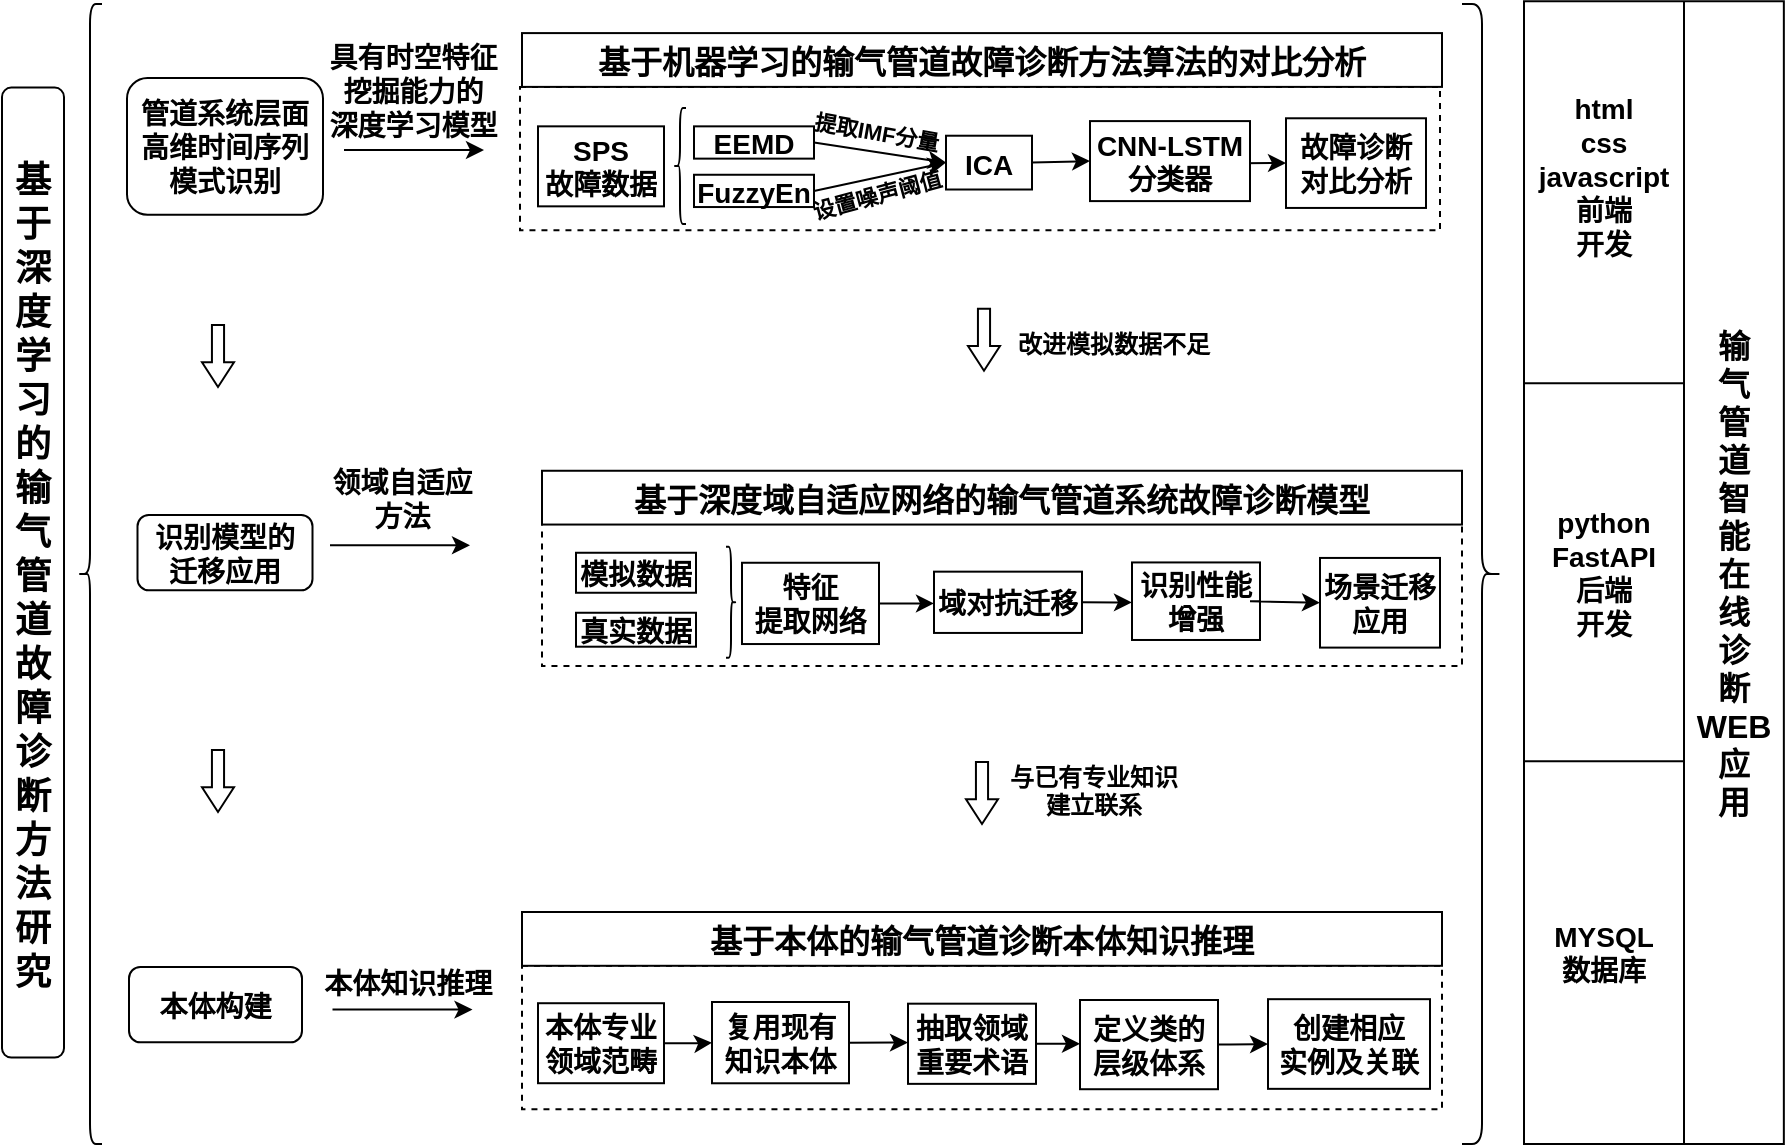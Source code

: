 <mxfile version="22.1.2" type="github">
  <diagram name="第 1 页" id="HYvwxCKRt6-kvIY1RSBt">
    <mxGraphModel dx="1366" dy="1933" grid="1" gridSize="10" guides="1" tooltips="1" connect="1" arrows="1" fold="1" page="1" pageScale="1" pageWidth="827" pageHeight="1169" math="0" shadow="0">
      <root>
        <mxCell id="0" />
        <mxCell id="1" parent="0" />
        <mxCell id="2n91kEc1MEfVxPzDMiQJ-1" value="基&#xa;于&#xa;深&#xa;度&#xa;学&#xa;习&#xa;的&#xa;输&#xa;气&#xa;管&#xa;道&#xa;故&#xa;障&#xa;诊&#xa;断&#xa;方&#xa;法&#xa;研&#xa;究" style="rounded=1;glass=0;fontFamily=Helvetica;fontStyle=1;fontSize=18;" parent="1" vertex="1">
          <mxGeometry x="9" y="-948.19" width="31" height="485" as="geometry" />
        </mxCell>
        <mxCell id="2n91kEc1MEfVxPzDMiQJ-2" value="" style="shape=curlyBracket;rounded=1;labelPosition=left;verticalLabelPosition=middle;align=right;verticalAlign=middle;fontFamily=Helvetica;fontStyle=1;" parent="1" vertex="1">
          <mxGeometry x="47" y="-990" width="12" height="570" as="geometry" />
        </mxCell>
        <mxCell id="2n91kEc1MEfVxPzDMiQJ-3" value="" style="group;fontFamily=Helvetica;fontStyle=1;" parent="1" vertex="1" connectable="0">
          <mxGeometry x="269" y="-975.448" width="460" height="111.828" as="geometry" />
        </mxCell>
        <mxCell id="2n91kEc1MEfVxPzDMiQJ-4" value="" style="rounded=0;dashed=1;fontFamily=Helvetica;fontStyle=1;" parent="2n91kEc1MEfVxPzDMiQJ-3" vertex="1">
          <mxGeometry x="-1" y="26.897" width="460" height="71.724" as="geometry" />
        </mxCell>
        <mxCell id="2n91kEc1MEfVxPzDMiQJ-5" value="基于机器学习的输气管道故障诊断方法算法的对比分析" style="rounded=0;fontFamily=Helvetica;fontStyle=1;fontSize=16;" parent="2n91kEc1MEfVxPzDMiQJ-3" vertex="1">
          <mxGeometry width="460" height="26.897" as="geometry" />
        </mxCell>
        <mxCell id="2n91kEc1MEfVxPzDMiQJ-6" value="EEMD" style="rounded=0;fontFamily=Helvetica;fontSize=14;fontStyle=1;" parent="2n91kEc1MEfVxPzDMiQJ-3" vertex="1">
          <mxGeometry x="86" y="46.621" width="60" height="16.138" as="geometry" />
        </mxCell>
        <mxCell id="2n91kEc1MEfVxPzDMiQJ-7" value="ICA" style="rounded=0;fontFamily=Helvetica;fontSize=14;fontStyle=1;" parent="2n91kEc1MEfVxPzDMiQJ-3" vertex="1">
          <mxGeometry x="212" y="51.31" width="43" height="26.897" as="geometry" />
        </mxCell>
        <mxCell id="2n91kEc1MEfVxPzDMiQJ-8" value="故障诊断&#xa;对比分析" style="rounded=0;fontFamily=Helvetica;fontSize=14;fontStyle=1;" parent="2n91kEc1MEfVxPzDMiQJ-3" vertex="1">
          <mxGeometry x="382" y="42.59" width="70" height="44.83" as="geometry" />
        </mxCell>
        <mxCell id="2n91kEc1MEfVxPzDMiQJ-9" value="" style="edgeStyle=orthogonalEdgeStyle;rounded=0;orthogonalLoop=1;jettySize=auto;exitX=1;exitY=0.5;exitDx=0;exitDy=0;fontFamily=Helvetica;fontStyle=1" parent="2n91kEc1MEfVxPzDMiQJ-3" target="2n91kEc1MEfVxPzDMiQJ-8" edge="1">
          <mxGeometry relative="1" as="geometry">
            <mxPoint x="338" y="64.552" as="sourcePoint" />
          </mxGeometry>
        </mxCell>
        <mxCell id="2n91kEc1MEfVxPzDMiQJ-10" value="" style="endArrow=classic;rounded=0;exitX=1;exitY=0.5;exitDx=0;exitDy=0;entryX=0;entryY=0.5;entryDx=0;entryDy=0;fontFamily=Helvetica;fontStyle=1" parent="2n91kEc1MEfVxPzDMiQJ-3" source="2n91kEc1MEfVxPzDMiQJ-6" target="2n91kEc1MEfVxPzDMiQJ-7" edge="1">
          <mxGeometry width="50" height="50" relative="1" as="geometry">
            <mxPoint x="195" y="71.724" as="sourcePoint" />
            <mxPoint x="245" y="26.897" as="targetPoint" />
          </mxGeometry>
        </mxCell>
        <mxCell id="2n91kEc1MEfVxPzDMiQJ-11" value="FuzzyEn" style="rounded=0;fontFamily=Helvetica;fontSize=14;fontStyle=1;" parent="2n91kEc1MEfVxPzDMiQJ-3" vertex="1">
          <mxGeometry x="86" y="70.828" width="60" height="16.138" as="geometry" />
        </mxCell>
        <mxCell id="2n91kEc1MEfVxPzDMiQJ-12" value="提取IMF分量" style="text;strokeColor=none;fillColor=none;align=center;verticalAlign=middle;rounded=0;rotation=10;fontFamily=Helvetica;fontStyle=1;fontSize=11;" parent="2n91kEc1MEfVxPzDMiQJ-3" vertex="1">
          <mxGeometry x="146" y="35.86" width="63" height="26.9" as="geometry" />
        </mxCell>
        <mxCell id="2n91kEc1MEfVxPzDMiQJ-13" value="" style="endArrow=classic;rounded=0;exitX=1;exitY=0.5;exitDx=0;exitDy=0;entryX=0;entryY=0.5;entryDx=0;entryDy=0;fontFamily=Helvetica;fontStyle=1" parent="2n91kEc1MEfVxPzDMiQJ-3" source="2n91kEc1MEfVxPzDMiQJ-11" target="2n91kEc1MEfVxPzDMiQJ-7" edge="1">
          <mxGeometry width="50" height="50" relative="1" as="geometry">
            <mxPoint x="155" y="125.517" as="sourcePoint" />
            <mxPoint x="205" y="62.759" as="targetPoint" />
          </mxGeometry>
        </mxCell>
        <mxCell id="2n91kEc1MEfVxPzDMiQJ-14" value="设置噪声阈值" style="text;strokeColor=none;fillColor=none;align=center;verticalAlign=middle;rounded=0;rotation=-15;fontFamily=Helvetica;fontStyle=1;fontSize=11;" parent="2n91kEc1MEfVxPzDMiQJ-3" vertex="1">
          <mxGeometry x="143.5" y="76.21" width="68" height="8.97" as="geometry" />
        </mxCell>
        <mxCell id="2n91kEc1MEfVxPzDMiQJ-16" value="CNN-LSTM&#xa;分类器" style="rounded=0;fontFamily=Helvetica;fontSize=14;fontStyle=1;" parent="2n91kEc1MEfVxPzDMiQJ-3" vertex="1">
          <mxGeometry x="284" y="44" width="80" height="40" as="geometry" />
        </mxCell>
        <mxCell id="2n91kEc1MEfVxPzDMiQJ-42" value="SPS&#xa;故障数据" style="rounded=0;fontFamily=Helvetica;fontSize=14;fontStyle=1;" parent="2n91kEc1MEfVxPzDMiQJ-3" vertex="1">
          <mxGeometry x="8" y="46.618" width="63" height="40" as="geometry" />
        </mxCell>
        <mxCell id="zsT4bbfBKMu0EkgSFM5R-4" value="" style="endArrow=classic;html=1;rounded=0;entryX=0;entryY=0.5;entryDx=0;entryDy=0;exitX=1;exitY=0.5;exitDx=0;exitDy=0;" edge="1" parent="2n91kEc1MEfVxPzDMiQJ-3" source="2n91kEc1MEfVxPzDMiQJ-7" target="2n91kEc1MEfVxPzDMiQJ-16">
          <mxGeometry width="50" height="50" relative="1" as="geometry">
            <mxPoint x="131" y="144.448" as="sourcePoint" />
            <mxPoint x="181" y="94.448" as="targetPoint" />
          </mxGeometry>
        </mxCell>
        <mxCell id="2n91kEc1MEfVxPzDMiQJ-20" value="" style="group;fontFamily=Helvetica;fontStyle=1;" parent="1" vertex="1" connectable="0">
          <mxGeometry x="279" y="-725.618" width="460" height="98.621" as="geometry" />
        </mxCell>
        <mxCell id="2n91kEc1MEfVxPzDMiQJ-21" value="" style="rounded=0;dashed=1;fontFamily=Helvetica;fontStyle=1;" parent="2n91kEc1MEfVxPzDMiQJ-20" vertex="1">
          <mxGeometry y="-5.103" width="460" height="71.724" as="geometry" />
        </mxCell>
        <mxCell id="2n91kEc1MEfVxPzDMiQJ-22" value="基于深度域自适应网络的输气管道系统故障诊断模型" style="rounded=0;fontFamily=Helvetica;fontStyle=1;fontSize=16;" parent="2n91kEc1MEfVxPzDMiQJ-20" vertex="1">
          <mxGeometry y="-31" width="460" height="26.897" as="geometry" />
        </mxCell>
        <mxCell id="2n91kEc1MEfVxPzDMiQJ-23" value="模拟数据" style="rounded=0;fontFamily=Helvetica;fontSize=14;fontStyle=1;" parent="2n91kEc1MEfVxPzDMiQJ-20" vertex="1">
          <mxGeometry x="17" y="10" width="60" height="20" as="geometry" />
        </mxCell>
        <mxCell id="2n91kEc1MEfVxPzDMiQJ-24" value="识别性能&#xa;增强" style="rounded=0;fontFamily=Helvetica;fontSize=14;fontStyle=1;" parent="2n91kEc1MEfVxPzDMiQJ-20" vertex="1">
          <mxGeometry x="295" y="14.84" width="64" height="38.77" as="geometry" />
        </mxCell>
        <mxCell id="2n91kEc1MEfVxPzDMiQJ-25" value="场景迁移&#xa;应用" style="rounded=0;fontFamily=Helvetica;fontSize=14;fontStyle=1;" parent="2n91kEc1MEfVxPzDMiQJ-20" vertex="1">
          <mxGeometry x="389" y="12.588" width="60" height="44.828" as="geometry" />
        </mxCell>
        <mxCell id="2n91kEc1MEfVxPzDMiQJ-26" value="" style="edgeStyle=orthogonalEdgeStyle;rounded=0;orthogonalLoop=1;jettySize=auto;exitX=1;exitY=0.5;exitDx=0;exitDy=0;fontFamily=Helvetica;entryX=0;entryY=0.5;entryDx=0;entryDy=0;fontStyle=1" parent="2n91kEc1MEfVxPzDMiQJ-20" source="2n91kEc1MEfVxPzDMiQJ-24" target="2n91kEc1MEfVxPzDMiQJ-25" edge="1">
          <mxGeometry relative="1" as="geometry">
            <mxPoint x="336" y="34.542" as="sourcePoint" />
            <mxPoint x="384" y="34.988" as="targetPoint" />
            <Array as="points">
              <mxPoint x="354" y="35" />
            </Array>
          </mxGeometry>
        </mxCell>
        <mxCell id="2n91kEc1MEfVxPzDMiQJ-27" value="真实数据" style="rounded=0;fontFamily=Helvetica;fontSize=14;fontStyle=1;" parent="2n91kEc1MEfVxPzDMiQJ-20" vertex="1">
          <mxGeometry x="17" y="40" width="60" height="16.97" as="geometry" />
        </mxCell>
        <mxCell id="2n91kEc1MEfVxPzDMiQJ-28" value="" style="edgeStyle=orthogonalEdgeStyle;rounded=0;orthogonalLoop=1;jettySize=auto;exitX=1;exitY=0.5;exitDx=0;exitDy=0;entryX=0;entryY=0.5;entryDx=0;entryDy=0;fontFamily=Helvetica;fontStyle=1" parent="2n91kEc1MEfVxPzDMiQJ-20" source="2n91kEc1MEfVxPzDMiQJ-29" target="2n91kEc1MEfVxPzDMiQJ-24" edge="1">
          <mxGeometry relative="1" as="geometry" />
        </mxCell>
        <mxCell id="2n91kEc1MEfVxPzDMiQJ-29" value="域对抗迁移" style="rounded=0;fontFamily=Helvetica;fontSize=14;fontStyle=1;" parent="2n91kEc1MEfVxPzDMiQJ-20" vertex="1">
          <mxGeometry x="196" y="19.45" width="74" height="30.64" as="geometry" />
        </mxCell>
        <mxCell id="2n91kEc1MEfVxPzDMiQJ-30" value="" style="edgeStyle=orthogonalEdgeStyle;rounded=0;orthogonalLoop=1;jettySize=auto;exitX=1;exitY=0.5;exitDx=0;exitDy=0;entryX=0;entryY=0.5;entryDx=0;entryDy=0;fontFamily=Helvetica;fontStyle=1" parent="2n91kEc1MEfVxPzDMiQJ-20" source="2n91kEc1MEfVxPzDMiQJ-31" target="2n91kEc1MEfVxPzDMiQJ-29" edge="1">
          <mxGeometry relative="1" as="geometry" />
        </mxCell>
        <mxCell id="2n91kEc1MEfVxPzDMiQJ-31" value="特征&#xa;提取网络" style="rounded=0;fontFamily=Helvetica;fontSize=14;fontStyle=1;" parent="2n91kEc1MEfVxPzDMiQJ-20" vertex="1">
          <mxGeometry x="100" y="15" width="68.5" height="40.64" as="geometry" />
        </mxCell>
        <mxCell id="2n91kEc1MEfVxPzDMiQJ-32" value="" style="shape=curlyBracket;rounded=1;flipH=1;labelPosition=right;verticalLabelPosition=middle;align=left;verticalAlign=middle;fontFamily=Helvetica;fontStyle=1;" parent="2n91kEc1MEfVxPzDMiQJ-20" vertex="1">
          <mxGeometry x="92" y="7.05" width="5" height="55.45" as="geometry" />
        </mxCell>
        <mxCell id="2n91kEc1MEfVxPzDMiQJ-34" value="管道系统层面&#xa;高维时间序列&#xa;模式识别" style="rounded=1;align=center;fontFamily=Helvetica;fontStyle=1;fontSize=14;" parent="1" vertex="1">
          <mxGeometry x="71.5" y="-953" width="98" height="68.4" as="geometry" />
        </mxCell>
        <mxCell id="2n91kEc1MEfVxPzDMiQJ-35" value="具有时空特征&#xa;挖掘能力的&#xa;深度学习模型" style="text;strokeColor=none;fillColor=none;align=center;verticalAlign=middle;rounded=0;fontFamily=Helvetica;fontSize=14;fontStyle=1;" parent="1" vertex="1">
          <mxGeometry x="164.25" y="-962.14" width="101" height="30" as="geometry" />
        </mxCell>
        <mxCell id="2n91kEc1MEfVxPzDMiQJ-36" value="" style="shape=singleArrow;direction=south;arrowWidth=0.379;arrowSize=0.4;noLabel=0;fontFamily=Helvetica;fontStyle=1;" parent="1" vertex="1">
          <mxGeometry x="492" y="-837.62" width="16" height="31" as="geometry" />
        </mxCell>
        <mxCell id="2n91kEc1MEfVxPzDMiQJ-37" value="" style="shape=singleArrow;direction=south;arrowWidth=0.379;arrowSize=0.4;noLabel=0;fontFamily=Helvetica;fontStyle=1;" parent="1" vertex="1">
          <mxGeometry x="491" y="-611" width="16" height="31" as="geometry" />
        </mxCell>
        <mxCell id="2n91kEc1MEfVxPzDMiQJ-56" value="" style="endArrow=classic;rounded=0;fontFamily=Helvetica;fontStyle=1" parent="1" edge="1">
          <mxGeometry width="50" height="50" relative="1" as="geometry">
            <mxPoint x="180" y="-917" as="sourcePoint" />
            <mxPoint x="250" y="-917" as="targetPoint" />
          </mxGeometry>
        </mxCell>
        <mxCell id="2n91kEc1MEfVxPzDMiQJ-57" value="识别模型的&#xa;迁移应用" style="rounded=1;fontFamily=Helvetica;fontStyle=1;fontSize=14;" parent="1" vertex="1">
          <mxGeometry x="76.75" y="-734.53" width="87.5" height="37.69" as="geometry" />
        </mxCell>
        <mxCell id="2n91kEc1MEfVxPzDMiQJ-58" value="" style="endArrow=classic;rounded=0;fontFamily=Helvetica;fontStyle=1" parent="1" edge="1">
          <mxGeometry width="50" height="50" relative="1" as="geometry">
            <mxPoint x="173" y="-719.34" as="sourcePoint" />
            <mxPoint x="243" y="-719.34" as="targetPoint" />
          </mxGeometry>
        </mxCell>
        <mxCell id="2n91kEc1MEfVxPzDMiQJ-59" value="" style="group;fontFamily=Helvetica;fontStyle=1;" parent="1" vertex="1" connectable="0">
          <mxGeometry x="269" y="-558.998" width="470" height="98.621" as="geometry" />
        </mxCell>
        <mxCell id="2n91kEc1MEfVxPzDMiQJ-60" value="" style="rounded=0;dashed=1;fontFamily=Helvetica;fontStyle=1;" parent="2n91kEc1MEfVxPzDMiQJ-59" vertex="1">
          <mxGeometry y="49.897" width="460" height="71.724" as="geometry" />
        </mxCell>
        <mxCell id="2n91kEc1MEfVxPzDMiQJ-61" value="基于本体的输气管道诊断本体知识推理" style="rounded=0;fontFamily=Helvetica;fontStyle=1;fontSize=16;" parent="2n91kEc1MEfVxPzDMiQJ-59" vertex="1">
          <mxGeometry y="23" width="460" height="26.897" as="geometry" />
        </mxCell>
        <mxCell id="2n91kEc1MEfVxPzDMiQJ-62" value="" style="edgeStyle=orthogonalEdgeStyle;rounded=0;orthogonalLoop=1;jettySize=auto;entryX=0;entryY=0.5;entryDx=0;entryDy=0;fontStyle=1;fontFamily=Helvetica;" parent="2n91kEc1MEfVxPzDMiQJ-59" source="2n91kEc1MEfVxPzDMiQJ-63" target="2n91kEc1MEfVxPzDMiQJ-70" edge="1">
          <mxGeometry relative="1" as="geometry" />
        </mxCell>
        <mxCell id="2n91kEc1MEfVxPzDMiQJ-63" value="本体专业&#xa;领域范畴" style="rounded=0;fontFamily=Helvetica;fontSize=14;fontStyle=1;" parent="2n91kEc1MEfVxPzDMiQJ-59" vertex="1">
          <mxGeometry x="8" y="68.61" width="63" height="40" as="geometry" />
        </mxCell>
        <mxCell id="2n91kEc1MEfVxPzDMiQJ-64" value="定义类的&#xa;层级体系" style="rounded=0;fontFamily=Helvetica;fontSize=14;fontStyle=1;" parent="2n91kEc1MEfVxPzDMiQJ-59" vertex="1">
          <mxGeometry x="279" y="67" width="69" height="44.61" as="geometry" />
        </mxCell>
        <mxCell id="2n91kEc1MEfVxPzDMiQJ-65" value="创建相应&#xa;实例及关联" style="rounded=0;fontFamily=Helvetica;fontSize=14;fontStyle=1;" parent="2n91kEc1MEfVxPzDMiQJ-59" vertex="1">
          <mxGeometry x="373" y="66.59" width="81" height="44.83" as="geometry" />
        </mxCell>
        <mxCell id="2n91kEc1MEfVxPzDMiQJ-66" value="" style="edgeStyle=orthogonalEdgeStyle;rounded=0;orthogonalLoop=1;jettySize=auto;exitX=1;exitY=0.5;exitDx=0;exitDy=0;fontFamily=Helvetica;entryX=0;entryY=0.5;entryDx=0;entryDy=0;fontStyle=1" parent="2n91kEc1MEfVxPzDMiQJ-59" source="2n91kEc1MEfVxPzDMiQJ-64" target="2n91kEc1MEfVxPzDMiQJ-65" edge="1">
          <mxGeometry relative="1" as="geometry">
            <mxPoint x="336" y="87.542" as="sourcePoint" />
            <mxPoint x="384" y="87.988" as="targetPoint" />
            <Array as="points">
              <mxPoint x="354" y="88" />
            </Array>
          </mxGeometry>
        </mxCell>
        <mxCell id="2n91kEc1MEfVxPzDMiQJ-67" value="" style="edgeStyle=orthogonalEdgeStyle;rounded=0;orthogonalLoop=1;jettySize=auto;exitX=1;exitY=0.5;exitDx=0;exitDy=0;entryX=0;entryY=0.5;entryDx=0;entryDy=0;fontFamily=Helvetica;fontStyle=1" parent="2n91kEc1MEfVxPzDMiQJ-59" source="2n91kEc1MEfVxPzDMiQJ-68" target="2n91kEc1MEfVxPzDMiQJ-64" edge="1">
          <mxGeometry relative="1" as="geometry" />
        </mxCell>
        <mxCell id="2n91kEc1MEfVxPzDMiQJ-68" value="抽取领域&#xa;重要术语" style="rounded=0;fontFamily=Helvetica;fontSize=14;fontStyle=1;" parent="2n91kEc1MEfVxPzDMiQJ-59" vertex="1">
          <mxGeometry x="193" y="68.84" width="64" height="40.09" as="geometry" />
        </mxCell>
        <mxCell id="2n91kEc1MEfVxPzDMiQJ-69" value="" style="edgeStyle=orthogonalEdgeStyle;rounded=0;orthogonalLoop=1;jettySize=auto;exitX=1;exitY=0.5;exitDx=0;exitDy=0;entryX=0;entryY=0.5;entryDx=0;entryDy=0;fontFamily=Helvetica;fontStyle=1" parent="2n91kEc1MEfVxPzDMiQJ-59" source="2n91kEc1MEfVxPzDMiQJ-70" target="2n91kEc1MEfVxPzDMiQJ-68" edge="1">
          <mxGeometry relative="1" as="geometry" />
        </mxCell>
        <mxCell id="2n91kEc1MEfVxPzDMiQJ-70" value="复用现有&#xa;知识本体" style="rounded=0;fontFamily=Helvetica;fontSize=14;fontStyle=1;" parent="2n91kEc1MEfVxPzDMiQJ-59" vertex="1">
          <mxGeometry x="95" y="68" width="68.5" height="40.64" as="geometry" />
        </mxCell>
        <mxCell id="2n91kEc1MEfVxPzDMiQJ-71" value="本体构建" style="rounded=1;fontFamily=Helvetica;fontStyle=1;fontSize=14;" parent="1" vertex="1">
          <mxGeometry x="72.5" y="-508.53" width="86.5" height="37.69" as="geometry" />
        </mxCell>
        <mxCell id="2n91kEc1MEfVxPzDMiQJ-72" value="" style="endArrow=classic;rounded=0;fontFamily=Helvetica;fontStyle=1" parent="1" edge="1">
          <mxGeometry width="50" height="50" relative="1" as="geometry">
            <mxPoint x="174.25" y="-487.19" as="sourcePoint" />
            <mxPoint x="244.25" y="-487.19" as="targetPoint" />
          </mxGeometry>
        </mxCell>
        <mxCell id="2n91kEc1MEfVxPzDMiQJ-75" value="领域自适应&#xa;方法" style="text;strokeColor=none;fillColor=none;align=center;verticalAlign=middle;rounded=0;fontFamily=Helvetica;fontSize=14;fontStyle=1;" parent="1" vertex="1">
          <mxGeometry x="164.25" y="-758" width="90" height="30" as="geometry" />
        </mxCell>
        <mxCell id="2n91kEc1MEfVxPzDMiQJ-77" value="" style="shape=singleArrow;direction=south;arrowWidth=0.379;arrowSize=0.4;noLabel=0;fontFamily=Helvetica;fontStyle=1;" parent="1" vertex="1">
          <mxGeometry x="109" y="-829.5" width="16" height="31" as="geometry" />
        </mxCell>
        <mxCell id="2n91kEc1MEfVxPzDMiQJ-78" value="" style="shape=singleArrow;direction=south;arrowWidth=0.379;arrowSize=0.4;noLabel=0;fontFamily=Helvetica;fontStyle=1;" parent="1" vertex="1">
          <mxGeometry x="109" y="-617" width="16" height="31" as="geometry" />
        </mxCell>
        <mxCell id="2n91kEc1MEfVxPzDMiQJ-79" value="本体知识推理" style="text;strokeColor=none;fillColor=none;align=center;verticalAlign=middle;rounded=0;fontFamily=Helvetica;fontSize=14;fontStyle=1;" parent="1" vertex="1">
          <mxGeometry x="164.25" y="-516" width="95.75" height="30" as="geometry" />
        </mxCell>
        <mxCell id="2n91kEc1MEfVxPzDMiQJ-80" value="" style="shape=curlyBracket;rounded=1;flipH=1;labelPosition=right;verticalLabelPosition=middle;align=left;verticalAlign=middle;fontFamily=Helvetica;fontStyle=1;" parent="1" vertex="1">
          <mxGeometry x="739" y="-990" width="20" height="570" as="geometry" />
        </mxCell>
        <mxCell id="2n91kEc1MEfVxPzDMiQJ-81" value="" style="shape=table;startSize=0;container=1;collapsible=0;childLayout=tableLayout;fontSize=16;fontFamily=Helvetica;fontStyle=1;" parent="1" vertex="1">
          <mxGeometry x="770" y="-991.38" width="129.926" height="571.38" as="geometry" />
        </mxCell>
        <mxCell id="2n91kEc1MEfVxPzDMiQJ-82" value="" style="shape=tableRow;horizontal=0;startSize=0;swimlaneHead=0;swimlaneBody=0;strokeColor=inherit;top=0;left=0;bottom=0;right=0;collapsible=0;dropTarget=0;fillColor=none;points=[[0,0.5],[1,0.5]];portConstraint=eastwest;fontSize=16;fontFamily=Helvetica;fontStyle=1;" parent="2n91kEc1MEfVxPzDMiQJ-81" vertex="1">
          <mxGeometry width="129.926" height="191" as="geometry" />
        </mxCell>
        <mxCell id="2n91kEc1MEfVxPzDMiQJ-83" value="html&#xa;css&#xa;javascript&#xa;前端&#xa;开发&#xa;" style="shape=partialRectangle;connectable=0;strokeColor=inherit;overflow=hidden;fillColor=none;top=0;left=0;bottom=0;right=0;pointerEvents=1;fontSize=14;fontFamily=Helvetica;fontStyle=1;" parent="2n91kEc1MEfVxPzDMiQJ-82" vertex="1">
          <mxGeometry width="80" height="191" as="geometry">
            <mxRectangle width="80" height="191" as="alternateBounds" />
          </mxGeometry>
        </mxCell>
        <mxCell id="2n91kEc1MEfVxPzDMiQJ-84" value="输&#xa;气&#xa;管&#xa;道&#xa;智&#xa;能&#xa;在&#xa;线&#xa;诊&#xa;断&#xa;WEB&#xa;应&#xa;用" style="shape=partialRectangle;connectable=0;strokeColor=inherit;overflow=hidden;fillColor=none;top=0;left=0;bottom=0;right=0;pointerEvents=1;fontSize=16;rowspan=3;colspan=1;fontFamily=Helvetica;fontStyle=1;" parent="2n91kEc1MEfVxPzDMiQJ-82" vertex="1">
          <mxGeometry x="80" width="50" height="571" as="geometry">
            <mxRectangle width="50" height="191" as="alternateBounds" />
          </mxGeometry>
        </mxCell>
        <mxCell id="2n91kEc1MEfVxPzDMiQJ-85" value="" style="shape=tableRow;horizontal=0;startSize=0;swimlaneHead=0;swimlaneBody=0;strokeColor=inherit;top=0;left=0;bottom=0;right=0;collapsible=0;dropTarget=0;fillColor=none;points=[[0,0.5],[1,0.5]];portConstraint=eastwest;fontSize=16;fontFamily=Helvetica;fontStyle=1;" parent="2n91kEc1MEfVxPzDMiQJ-81" vertex="1">
          <mxGeometry y="191" width="129.926" height="189" as="geometry" />
        </mxCell>
        <mxCell id="2n91kEc1MEfVxPzDMiQJ-86" value="python&#xa;FastAPI&#xa;后端&#xa;开发" style="shape=partialRectangle;connectable=0;strokeColor=inherit;overflow=hidden;fillColor=none;top=0;left=0;bottom=0;right=0;pointerEvents=1;fontSize=14;fontFamily=Helvetica;fontStyle=1;" parent="2n91kEc1MEfVxPzDMiQJ-85" vertex="1">
          <mxGeometry width="80" height="189" as="geometry">
            <mxRectangle width="80" height="189" as="alternateBounds" />
          </mxGeometry>
        </mxCell>
        <mxCell id="2n91kEc1MEfVxPzDMiQJ-87" value="" style="shape=partialRectangle;html=1;whiteSpace=wrap;connectable=0;strokeColor=inherit;overflow=hidden;fillColor=none;top=0;left=0;bottom=0;right=0;pointerEvents=1;fontSize=16;" parent="2n91kEc1MEfVxPzDMiQJ-85" vertex="1" visible="0">
          <mxGeometry x="80" width="50" height="189" as="geometry">
            <mxRectangle width="50" height="189" as="alternateBounds" />
          </mxGeometry>
        </mxCell>
        <mxCell id="2n91kEc1MEfVxPzDMiQJ-88" value="" style="shape=tableRow;horizontal=0;startSize=0;swimlaneHead=0;swimlaneBody=0;strokeColor=inherit;top=0;left=0;bottom=0;right=0;collapsible=0;dropTarget=0;fillColor=none;points=[[0,0.5],[1,0.5]];portConstraint=eastwest;fontSize=16;fontFamily=Helvetica;fontStyle=1;" parent="2n91kEc1MEfVxPzDMiQJ-81" vertex="1">
          <mxGeometry y="380" width="129.926" height="191" as="geometry" />
        </mxCell>
        <mxCell id="2n91kEc1MEfVxPzDMiQJ-89" value="MYSQL&#xa;数据库" style="shape=partialRectangle;connectable=0;strokeColor=inherit;overflow=hidden;fillColor=none;top=0;left=0;bottom=0;right=0;pointerEvents=1;fontSize=14;fontFamily=Helvetica;fontStyle=1;" parent="2n91kEc1MEfVxPzDMiQJ-88" vertex="1">
          <mxGeometry width="80" height="191" as="geometry">
            <mxRectangle width="80" height="191" as="alternateBounds" />
          </mxGeometry>
        </mxCell>
        <mxCell id="2n91kEc1MEfVxPzDMiQJ-90" value="" style="shape=partialRectangle;html=1;whiteSpace=wrap;connectable=0;strokeColor=inherit;overflow=hidden;fillColor=none;top=0;left=0;bottom=0;right=0;pointerEvents=1;fontSize=16;" parent="2n91kEc1MEfVxPzDMiQJ-88" vertex="1" visible="0">
          <mxGeometry x="80" width="50" height="191" as="geometry">
            <mxRectangle width="50" height="191" as="alternateBounds" />
          </mxGeometry>
        </mxCell>
        <mxCell id="2n91kEc1MEfVxPzDMiQJ-95" value="改进模拟数据不足" style="text;strokeColor=none;fillColor=none;align=center;verticalAlign=middle;rounded=0;fontStyle=1;fontFamily=Helvetica;" parent="1" vertex="1">
          <mxGeometry x="520" y="-835.62" width="90" height="30" as="geometry" />
        </mxCell>
        <mxCell id="2n91kEc1MEfVxPzDMiQJ-96" value="与已有专业知识&#xa;建立联系" style="text;strokeColor=none;fillColor=none;align=center;verticalAlign=middle;rounded=0;fontStyle=1;fontFamily=Helvetica;" parent="1" vertex="1">
          <mxGeometry x="510" y="-612" width="90" height="30" as="geometry" />
        </mxCell>
        <mxCell id="zsT4bbfBKMu0EkgSFM5R-5" value="" style="shape=curlyBracket;whiteSpace=wrap;html=1;rounded=1;labelPosition=left;verticalLabelPosition=middle;align=right;verticalAlign=middle;" vertex="1" parent="1">
          <mxGeometry x="345" y="-938" width="6" height="58" as="geometry" />
        </mxCell>
      </root>
    </mxGraphModel>
  </diagram>
</mxfile>

